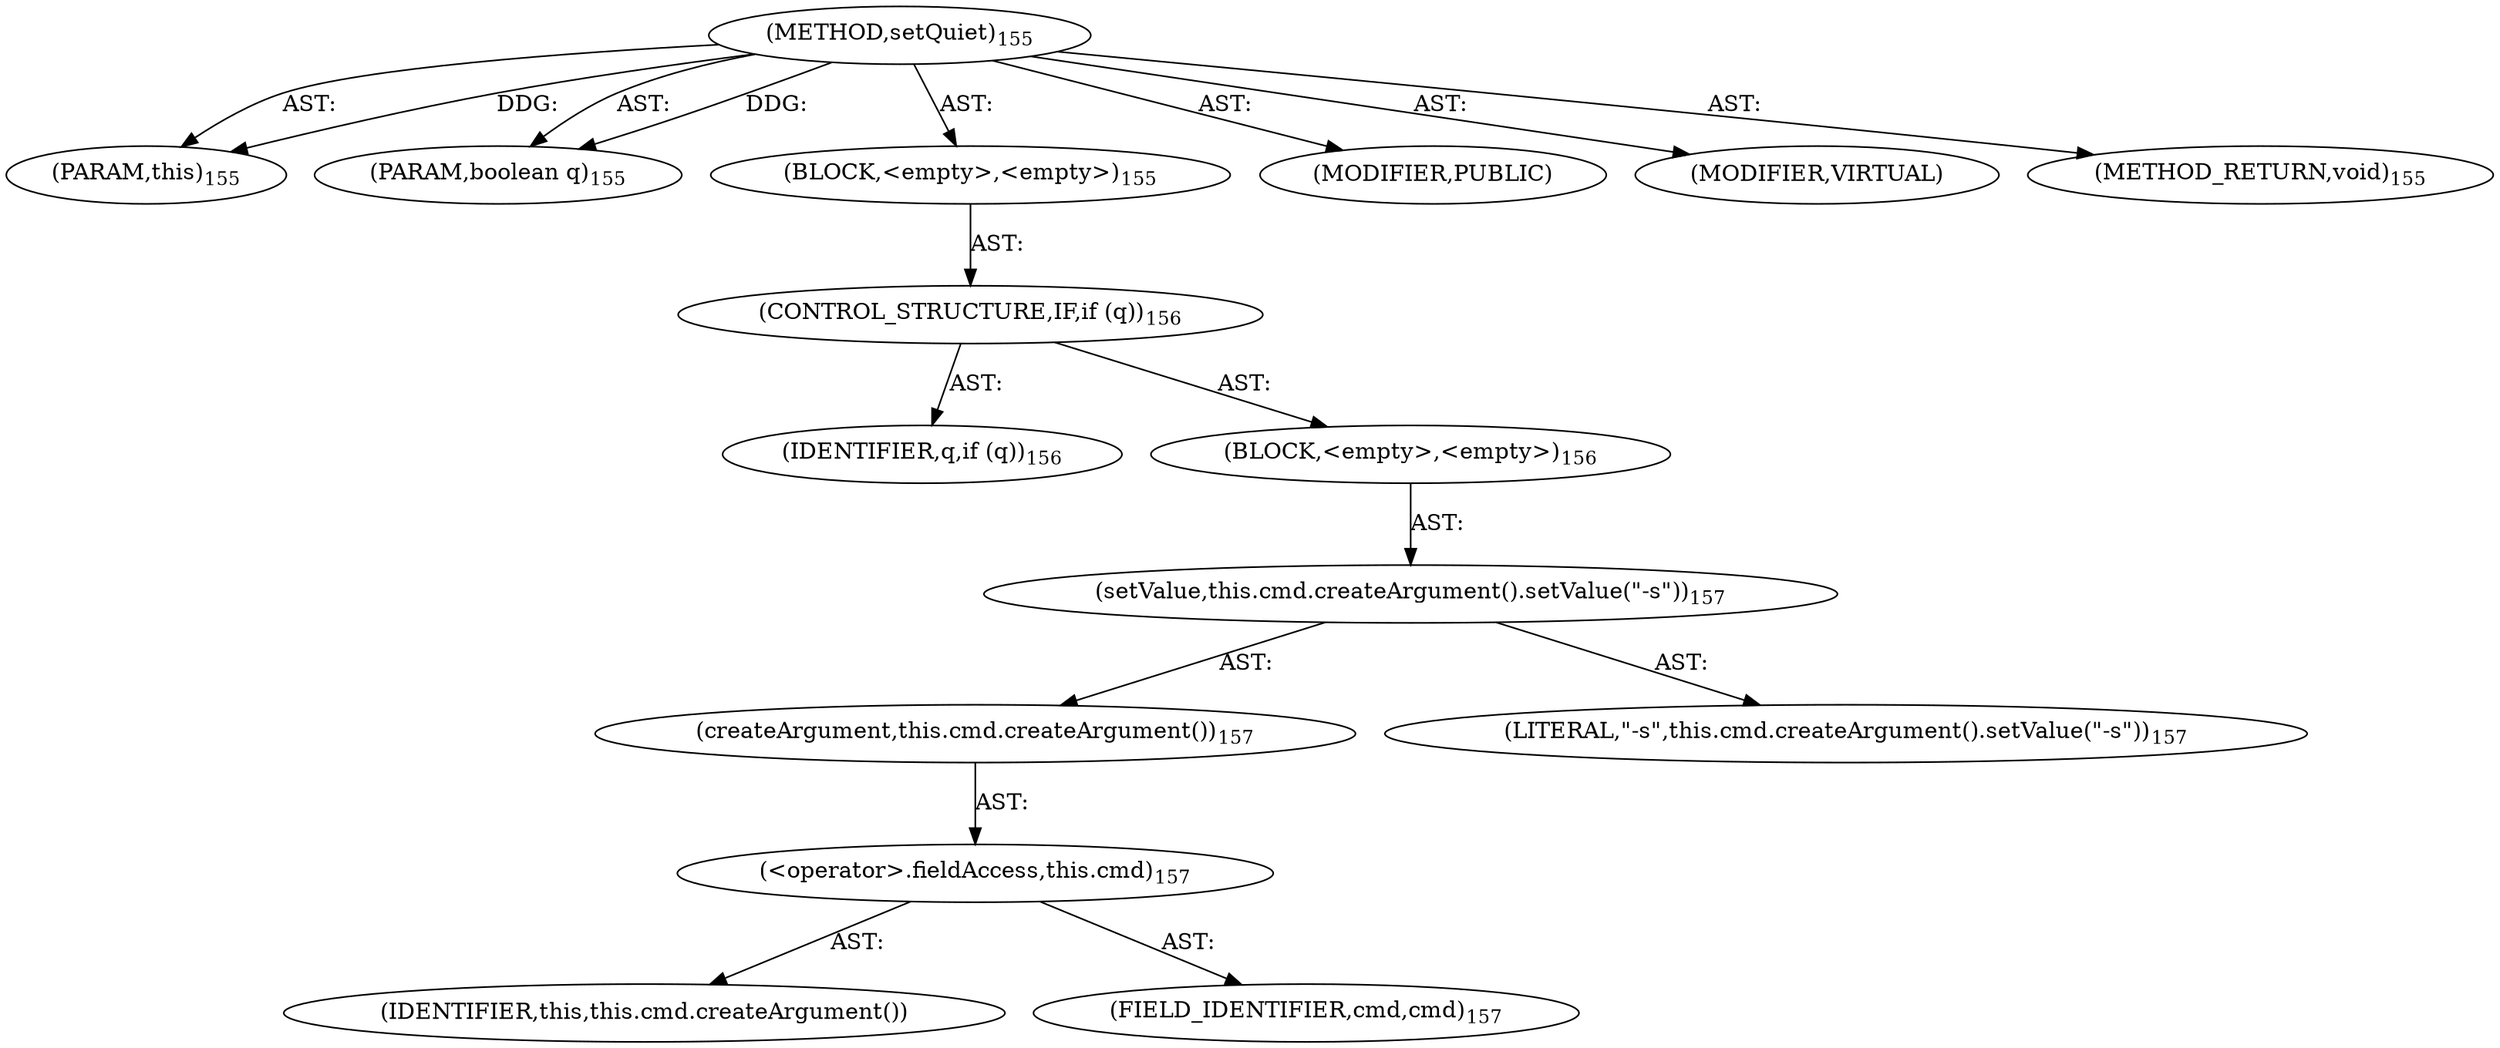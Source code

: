 digraph "setQuiet" {  
"111669149702" [label = <(METHOD,setQuiet)<SUB>155</SUB>> ]
"115964117006" [label = <(PARAM,this)<SUB>155</SUB>> ]
"115964117007" [label = <(PARAM,boolean q)<SUB>155</SUB>> ]
"25769803789" [label = <(BLOCK,&lt;empty&gt;,&lt;empty&gt;)<SUB>155</SUB>> ]
"47244640261" [label = <(CONTROL_STRUCTURE,IF,if (q))<SUB>156</SUB>> ]
"68719476771" [label = <(IDENTIFIER,q,if (q))<SUB>156</SUB>> ]
"25769803790" [label = <(BLOCK,&lt;empty&gt;,&lt;empty&gt;)<SUB>156</SUB>> ]
"30064771114" [label = <(setValue,this.cmd.createArgument().setValue(&quot;-s&quot;))<SUB>157</SUB>> ]
"30064771115" [label = <(createArgument,this.cmd.createArgument())<SUB>157</SUB>> ]
"30064771116" [label = <(&lt;operator&gt;.fieldAccess,this.cmd)<SUB>157</SUB>> ]
"68719476772" [label = <(IDENTIFIER,this,this.cmd.createArgument())> ]
"55834574857" [label = <(FIELD_IDENTIFIER,cmd,cmd)<SUB>157</SUB>> ]
"90194313227" [label = <(LITERAL,&quot;-s&quot;,this.cmd.createArgument().setValue(&quot;-s&quot;))<SUB>157</SUB>> ]
"133143986192" [label = <(MODIFIER,PUBLIC)> ]
"133143986193" [label = <(MODIFIER,VIRTUAL)> ]
"128849018886" [label = <(METHOD_RETURN,void)<SUB>155</SUB>> ]
  "111669149702" -> "115964117006"  [ label = "AST: "] 
  "111669149702" -> "115964117007"  [ label = "AST: "] 
  "111669149702" -> "25769803789"  [ label = "AST: "] 
  "111669149702" -> "133143986192"  [ label = "AST: "] 
  "111669149702" -> "133143986193"  [ label = "AST: "] 
  "111669149702" -> "128849018886"  [ label = "AST: "] 
  "25769803789" -> "47244640261"  [ label = "AST: "] 
  "47244640261" -> "68719476771"  [ label = "AST: "] 
  "47244640261" -> "25769803790"  [ label = "AST: "] 
  "25769803790" -> "30064771114"  [ label = "AST: "] 
  "30064771114" -> "30064771115"  [ label = "AST: "] 
  "30064771114" -> "90194313227"  [ label = "AST: "] 
  "30064771115" -> "30064771116"  [ label = "AST: "] 
  "30064771116" -> "68719476772"  [ label = "AST: "] 
  "30064771116" -> "55834574857"  [ label = "AST: "] 
  "111669149702" -> "115964117006"  [ label = "DDG: "] 
  "111669149702" -> "115964117007"  [ label = "DDG: "] 
}
